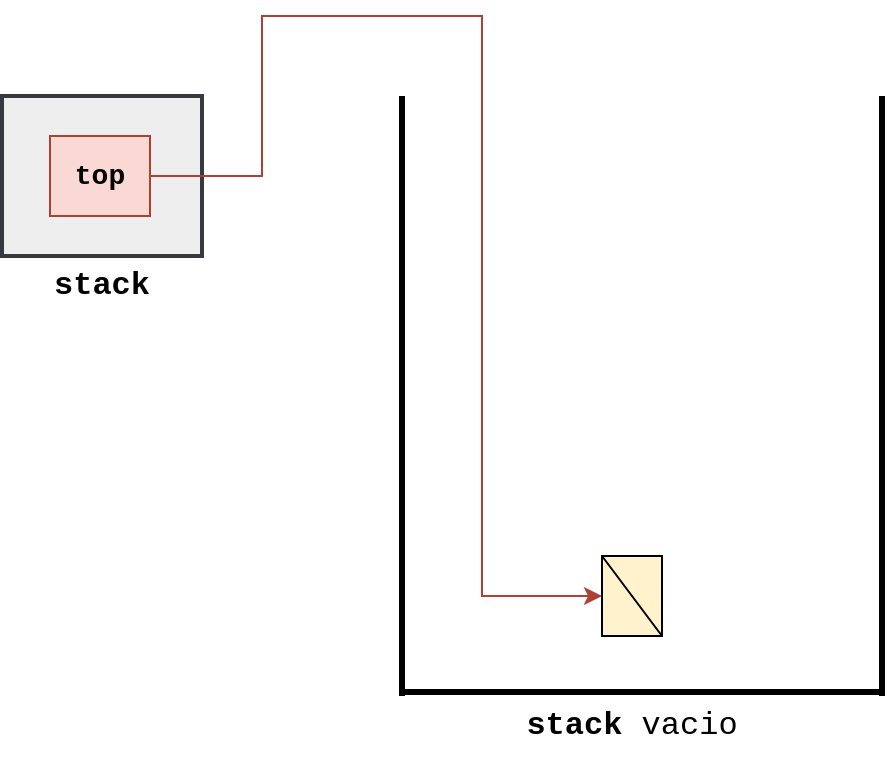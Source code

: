 <mxfile version="24.6.4" type="device">
  <diagram name="Página-1" id="jQoiph2c1nl-3ZJ2nl2n">
    <mxGraphModel dx="733" dy="443" grid="1" gridSize="10" guides="1" tooltips="1" connect="1" arrows="1" fold="1" page="1" pageScale="1" pageWidth="827" pageHeight="1169" math="0" shadow="0">
      <root>
        <mxCell id="0" />
        <mxCell id="1" parent="0" />
        <mxCell id="oW7-d2dACLORPWj2OB6U-1" value="" style="endArrow=none;html=1;rounded=0;strokeWidth=3;" edge="1" parent="1">
          <mxGeometry width="50" height="50" relative="1" as="geometry">
            <mxPoint x="360" y="500" as="sourcePoint" />
            <mxPoint x="360" y="200" as="targetPoint" />
          </mxGeometry>
        </mxCell>
        <mxCell id="oW7-d2dACLORPWj2OB6U-24" value="" style="endArrow=none;html=1;rounded=0;strokeWidth=3;" edge="1" parent="1">
          <mxGeometry width="50" height="50" relative="1" as="geometry">
            <mxPoint x="600" y="500" as="sourcePoint" />
            <mxPoint x="600" y="200" as="targetPoint" />
          </mxGeometry>
        </mxCell>
        <mxCell id="oW7-d2dACLORPWj2OB6U-25" value="" style="endArrow=none;html=1;rounded=0;strokeWidth=3;" edge="1" parent="1">
          <mxGeometry width="50" height="50" relative="1" as="geometry">
            <mxPoint x="361" y="498" as="sourcePoint" />
            <mxPoint x="601" y="498" as="targetPoint" />
          </mxGeometry>
        </mxCell>
        <mxCell id="oW7-d2dACLORPWj2OB6U-27" value="" style="rounded=0;whiteSpace=wrap;html=1;fillColor=#eeeeee;strokeColor=#36393D;strokeWidth=2;" vertex="1" parent="1">
          <mxGeometry x="160" y="200" width="100" height="80" as="geometry" />
        </mxCell>
        <mxCell id="oW7-d2dACLORPWj2OB6U-28" value="&lt;font style=&quot;font-size: 14px;&quot; face=&quot;Courier New&quot;&gt;&lt;b&gt;top&lt;/b&gt;&lt;/font&gt;" style="rounded=0;whiteSpace=wrap;html=1;fillColor=#fad9d5;strokeColor=#ae4132;" vertex="1" parent="1">
          <mxGeometry x="184" y="220" width="50" height="40" as="geometry" />
        </mxCell>
        <mxCell id="oW7-d2dACLORPWj2OB6U-29" value="" style="endArrow=classic;html=1;rounded=0;exitX=1;exitY=0.5;exitDx=0;exitDy=0;strokeColor=#AE4132;entryX=0;entryY=0.5;entryDx=0;entryDy=0;" edge="1" parent="1" source="oW7-d2dACLORPWj2OB6U-28" target="oW7-d2dACLORPWj2OB6U-2">
          <mxGeometry width="50" height="50" relative="1" as="geometry">
            <mxPoint x="380" y="360" as="sourcePoint" />
            <mxPoint x="400" y="460" as="targetPoint" />
            <Array as="points">
              <mxPoint x="290" y="240" />
              <mxPoint x="290" y="160" />
              <mxPoint x="400" y="160" />
              <mxPoint x="400" y="450" />
            </Array>
          </mxGeometry>
        </mxCell>
        <mxCell id="oW7-d2dACLORPWj2OB6U-30" value="&lt;font style=&quot;font-size: 16px;&quot; face=&quot;Courier New&quot;&gt;&lt;b&gt;stack&lt;/b&gt;&lt;/font&gt;" style="text;html=1;align=center;verticalAlign=middle;whiteSpace=wrap;rounded=0;" vertex="1" parent="1">
          <mxGeometry x="180" y="280" width="60" height="30" as="geometry" />
        </mxCell>
        <mxCell id="oW7-d2dACLORPWj2OB6U-31" value="&lt;font style=&quot;font-size: 16px;&quot; face=&quot;Courier New&quot;&gt;&lt;b&gt;stack &lt;/b&gt;vacio&lt;/font&gt;" style="text;html=1;align=center;verticalAlign=middle;whiteSpace=wrap;rounded=0;" vertex="1" parent="1">
          <mxGeometry x="370" y="500" width="210" height="30" as="geometry" />
        </mxCell>
        <mxCell id="oW7-d2dACLORPWj2OB6U-32" value="" style="group" vertex="1" connectable="0" parent="1">
          <mxGeometry x="460" y="430" width="30" height="40" as="geometry" />
        </mxCell>
        <mxCell id="oW7-d2dACLORPWj2OB6U-2" value="" style="rounded=0;whiteSpace=wrap;html=1;fillColor=#fff2cc;strokeColor=#000000;" vertex="1" parent="oW7-d2dACLORPWj2OB6U-32">
          <mxGeometry width="30" height="40" as="geometry" />
        </mxCell>
        <mxCell id="oW7-d2dACLORPWj2OB6U-11" value="" style="endArrow=none;html=1;rounded=0;exitX=0;exitY=0;exitDx=0;exitDy=0;entryX=1;entryY=1;entryDx=0;entryDy=0;" edge="1" parent="oW7-d2dACLORPWj2OB6U-32" source="oW7-d2dACLORPWj2OB6U-2" target="oW7-d2dACLORPWj2OB6U-2">
          <mxGeometry width="50" height="50" relative="1" as="geometry">
            <mxPoint x="3" y="122" as="sourcePoint" />
            <mxPoint x="33" y="42" as="targetPoint" />
          </mxGeometry>
        </mxCell>
      </root>
    </mxGraphModel>
  </diagram>
</mxfile>
